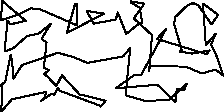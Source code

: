 unitsize(0.001cm);
// 30934.4
draw((1357,1905)--(1362,1526));
draw((1362,1526)--(705,1812));
draw((705,1812)--(554,1825));
draw((554,1825)--(323,1714));
draw((323,1714)--(22,1617));
draw((22,1617)--(43,1957));
draw((43,1957)--(457,1607));
draw((457,1607)--(185,1542));
draw((185,1542)--(138,1610));
draw((138,1610)--(86,1065));
draw((86,1065)--(234,1118));
draw((234,1118)--(482,1337));
draw((482,1337)--(693,1383));
draw((693,1383)--(901,1552));
draw((901,1552)--(737,1285));
draw((737,1285)--(826,1226));
draw((826,1226)--(779,777));
draw((779,777)--(868,731));
draw((868,731)--(781,671));
draw((781,671)--(834,629));
draw((834,629)--(1000,457));
draw((1000,457)--(1097,643));
draw((1097,643)--(1410,307));
draw((1410,307)--(1868,197));
draw((1868,197)--(1779,90));
draw((1779,90)--(1774,107));
draw((1774,107)--(1058,372));
draw((1058,372)--(1031,428));
draw((1031,428)--(960,303));
draw((960,303)--(913,317));
draw((913,317)--(721,186));
draw((721,186)--(805,272));
draw((805,272)--(812,351));
draw((812,351)--(213,220));
draw((213,220)--(29,6));
draw((29,6)--(40,462));
draw((40,462)--(14,454));
draw((14,454)--(99,536));
draw((99,536)--(192,1004));
draw((192,1004)--(219,898));
draw((219,898)--(242,584));
draw((242,584)--(396,828));
draw((396,828)--(1027,1041));
draw((1027,1041)--(1307,964));
draw((1307,964)--(1544,863));
draw((1544,863)--(2178,978));
draw((2178,978)--(2302,1127));
draw((2302,1127)--(2221,291));
draw((2221,291)--(2576,189));
draw((2576,189)--(2990,214));
draw((2990,214)--(3297,491));
draw((3297,491)--(3249,378));
draw((3249,378)--(3124,408));
draw((3124,408)--(3099,173));
draw((3099,173)--(2781,478));
draw((2781,478)--(2049,417));
draw((2049,417)--(2361,640));
draw((2361,640)--(2499,658));
draw((2499,658)--(2933,1459));
draw((2933,1459)--(2773,1286));
draw((2773,1286)--(3646,1018));
draw((3646,1018)--(3704,1082));
draw((3704,1082)--(3394,1028));
draw((3394,1028)--(3174,1064));
draw((3174,1064)--(3213,1085));
draw((3213,1085)--(3078,1541));
draw((3078,1541)--(3092,1668));
draw((3092,1668)--(3314,1881));
draw((3314,1881)--(3409,1917));
draw((3409,1917)--(3499,1885));
draw((3499,1885)--(3736,1542));
draw((3736,1542)--(3853,1712));
draw((3853,1712)--(3586,1909));
draw((3586,1909)--(3635,1174));
draw((3635,1174)--(3808,1375));
draw((3808,1375)--(3729,1188));
draw((3729,1188)--(3835,963));
draw((3835,963)--(3939,640));
draw((3939,640)--(3806,746));
draw((3806,746)--(3564,676));
draw((3564,676)--(3278,799));
draw((3278,799)--(2650,802));
draw((2650,802)--(2636,727));
draw((2636,727)--(2687,1353));
draw((2687,1353)--(2365,1649));
draw((2365,1649)--(2552,1909));
draw((2552,1909)--(2312,1949));
draw((2312,1949)--(2318,1925));
draw((2318,1925)--(2469,1838));
draw((2469,1838)--(2513,1572));
draw((2513,1572)--(2433,1538));
draw((2433,1538)--(2232,1374));
draw((2232,1374)--(2082,1753));
draw((2082,1753)--(2048,1628));
draw((2048,1628)--(1660,1556));
draw((1660,1556)--(1533,1780));
draw((1533,1780)--(1838,1732));
draw((1838,1732)--(1183,1391));
draw((1183,1391)--(1327,1893));
draw((1327,1893)--(1357,1905));
